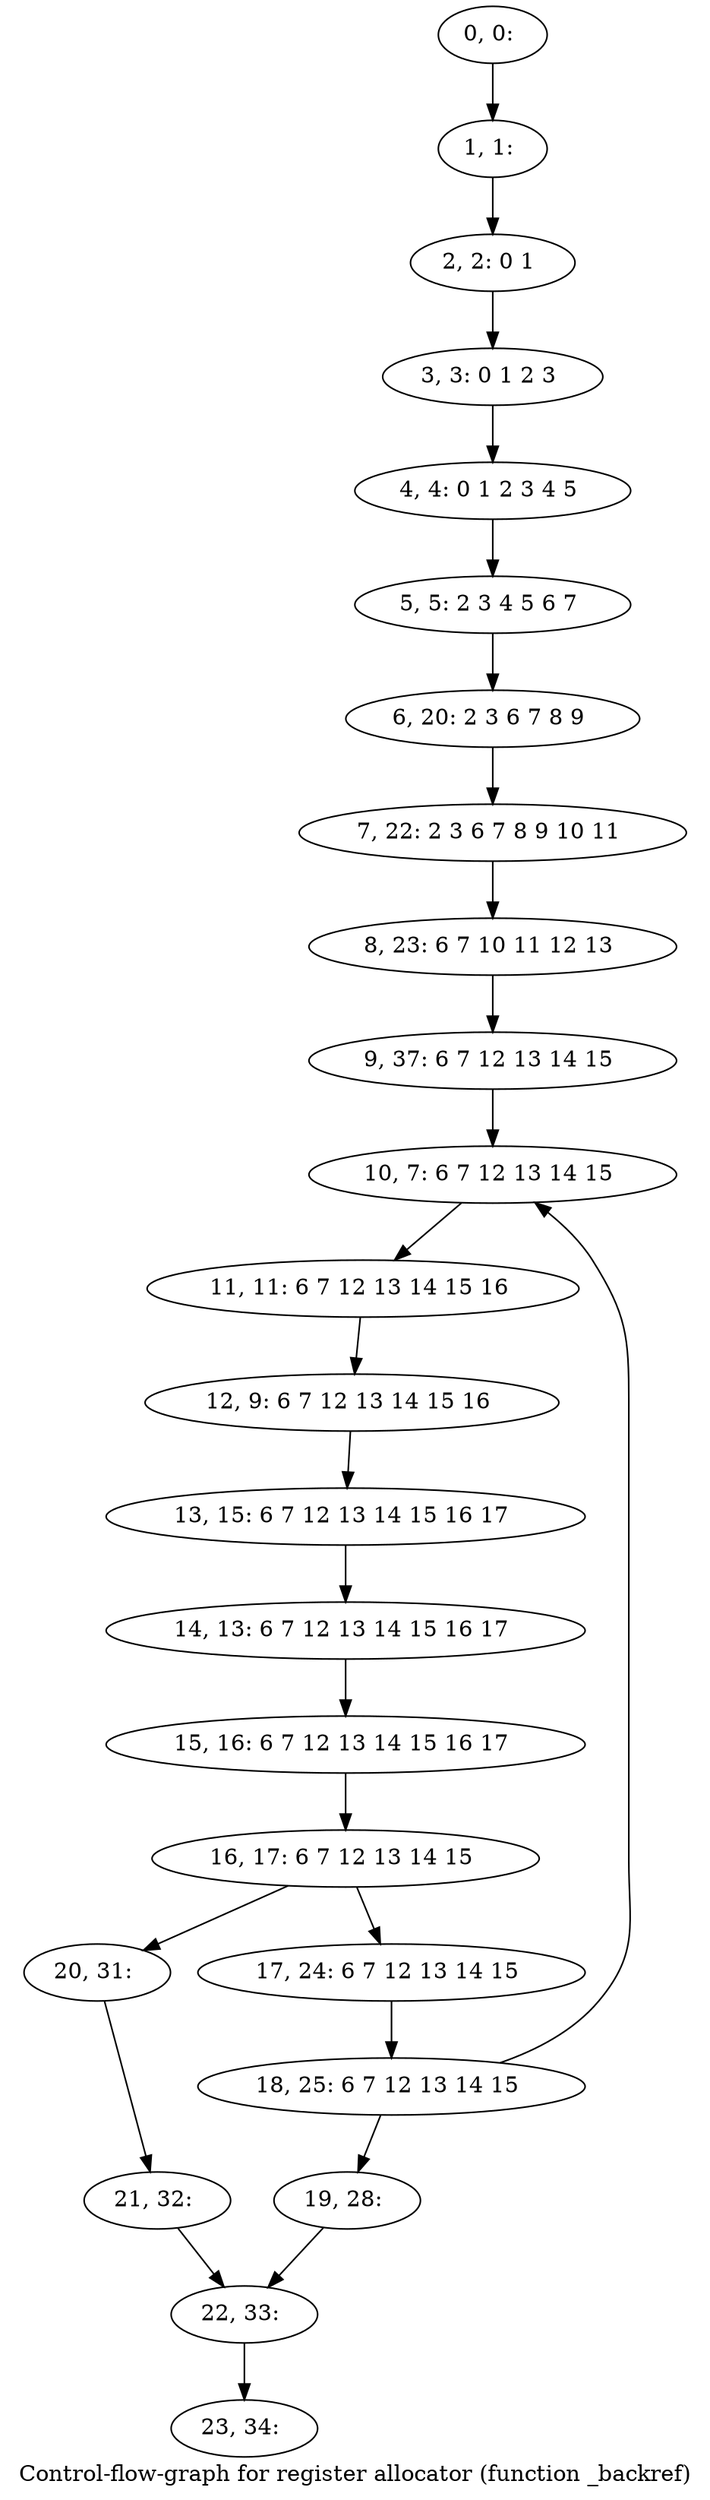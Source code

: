digraph G {
graph [label="Control-flow-graph for register allocator (function _backref)"]
0[label="0, 0: "];
1[label="1, 1: "];
2[label="2, 2: 0 1 "];
3[label="3, 3: 0 1 2 3 "];
4[label="4, 4: 0 1 2 3 4 5 "];
5[label="5, 5: 2 3 4 5 6 7 "];
6[label="6, 20: 2 3 6 7 8 9 "];
7[label="7, 22: 2 3 6 7 8 9 10 11 "];
8[label="8, 23: 6 7 10 11 12 13 "];
9[label="9, 37: 6 7 12 13 14 15 "];
10[label="10, 7: 6 7 12 13 14 15 "];
11[label="11, 11: 6 7 12 13 14 15 16 "];
12[label="12, 9: 6 7 12 13 14 15 16 "];
13[label="13, 15: 6 7 12 13 14 15 16 17 "];
14[label="14, 13: 6 7 12 13 14 15 16 17 "];
15[label="15, 16: 6 7 12 13 14 15 16 17 "];
16[label="16, 17: 6 7 12 13 14 15 "];
17[label="17, 24: 6 7 12 13 14 15 "];
18[label="18, 25: 6 7 12 13 14 15 "];
19[label="19, 28: "];
20[label="20, 31: "];
21[label="21, 32: "];
22[label="22, 33: "];
23[label="23, 34: "];
0->1 ;
1->2 ;
2->3 ;
3->4 ;
4->5 ;
5->6 ;
6->7 ;
7->8 ;
8->9 ;
9->10 ;
10->11 ;
11->12 ;
12->13 ;
13->14 ;
14->15 ;
15->16 ;
16->17 ;
16->20 ;
17->18 ;
18->19 ;
18->10 ;
19->22 ;
20->21 ;
21->22 ;
22->23 ;
}
